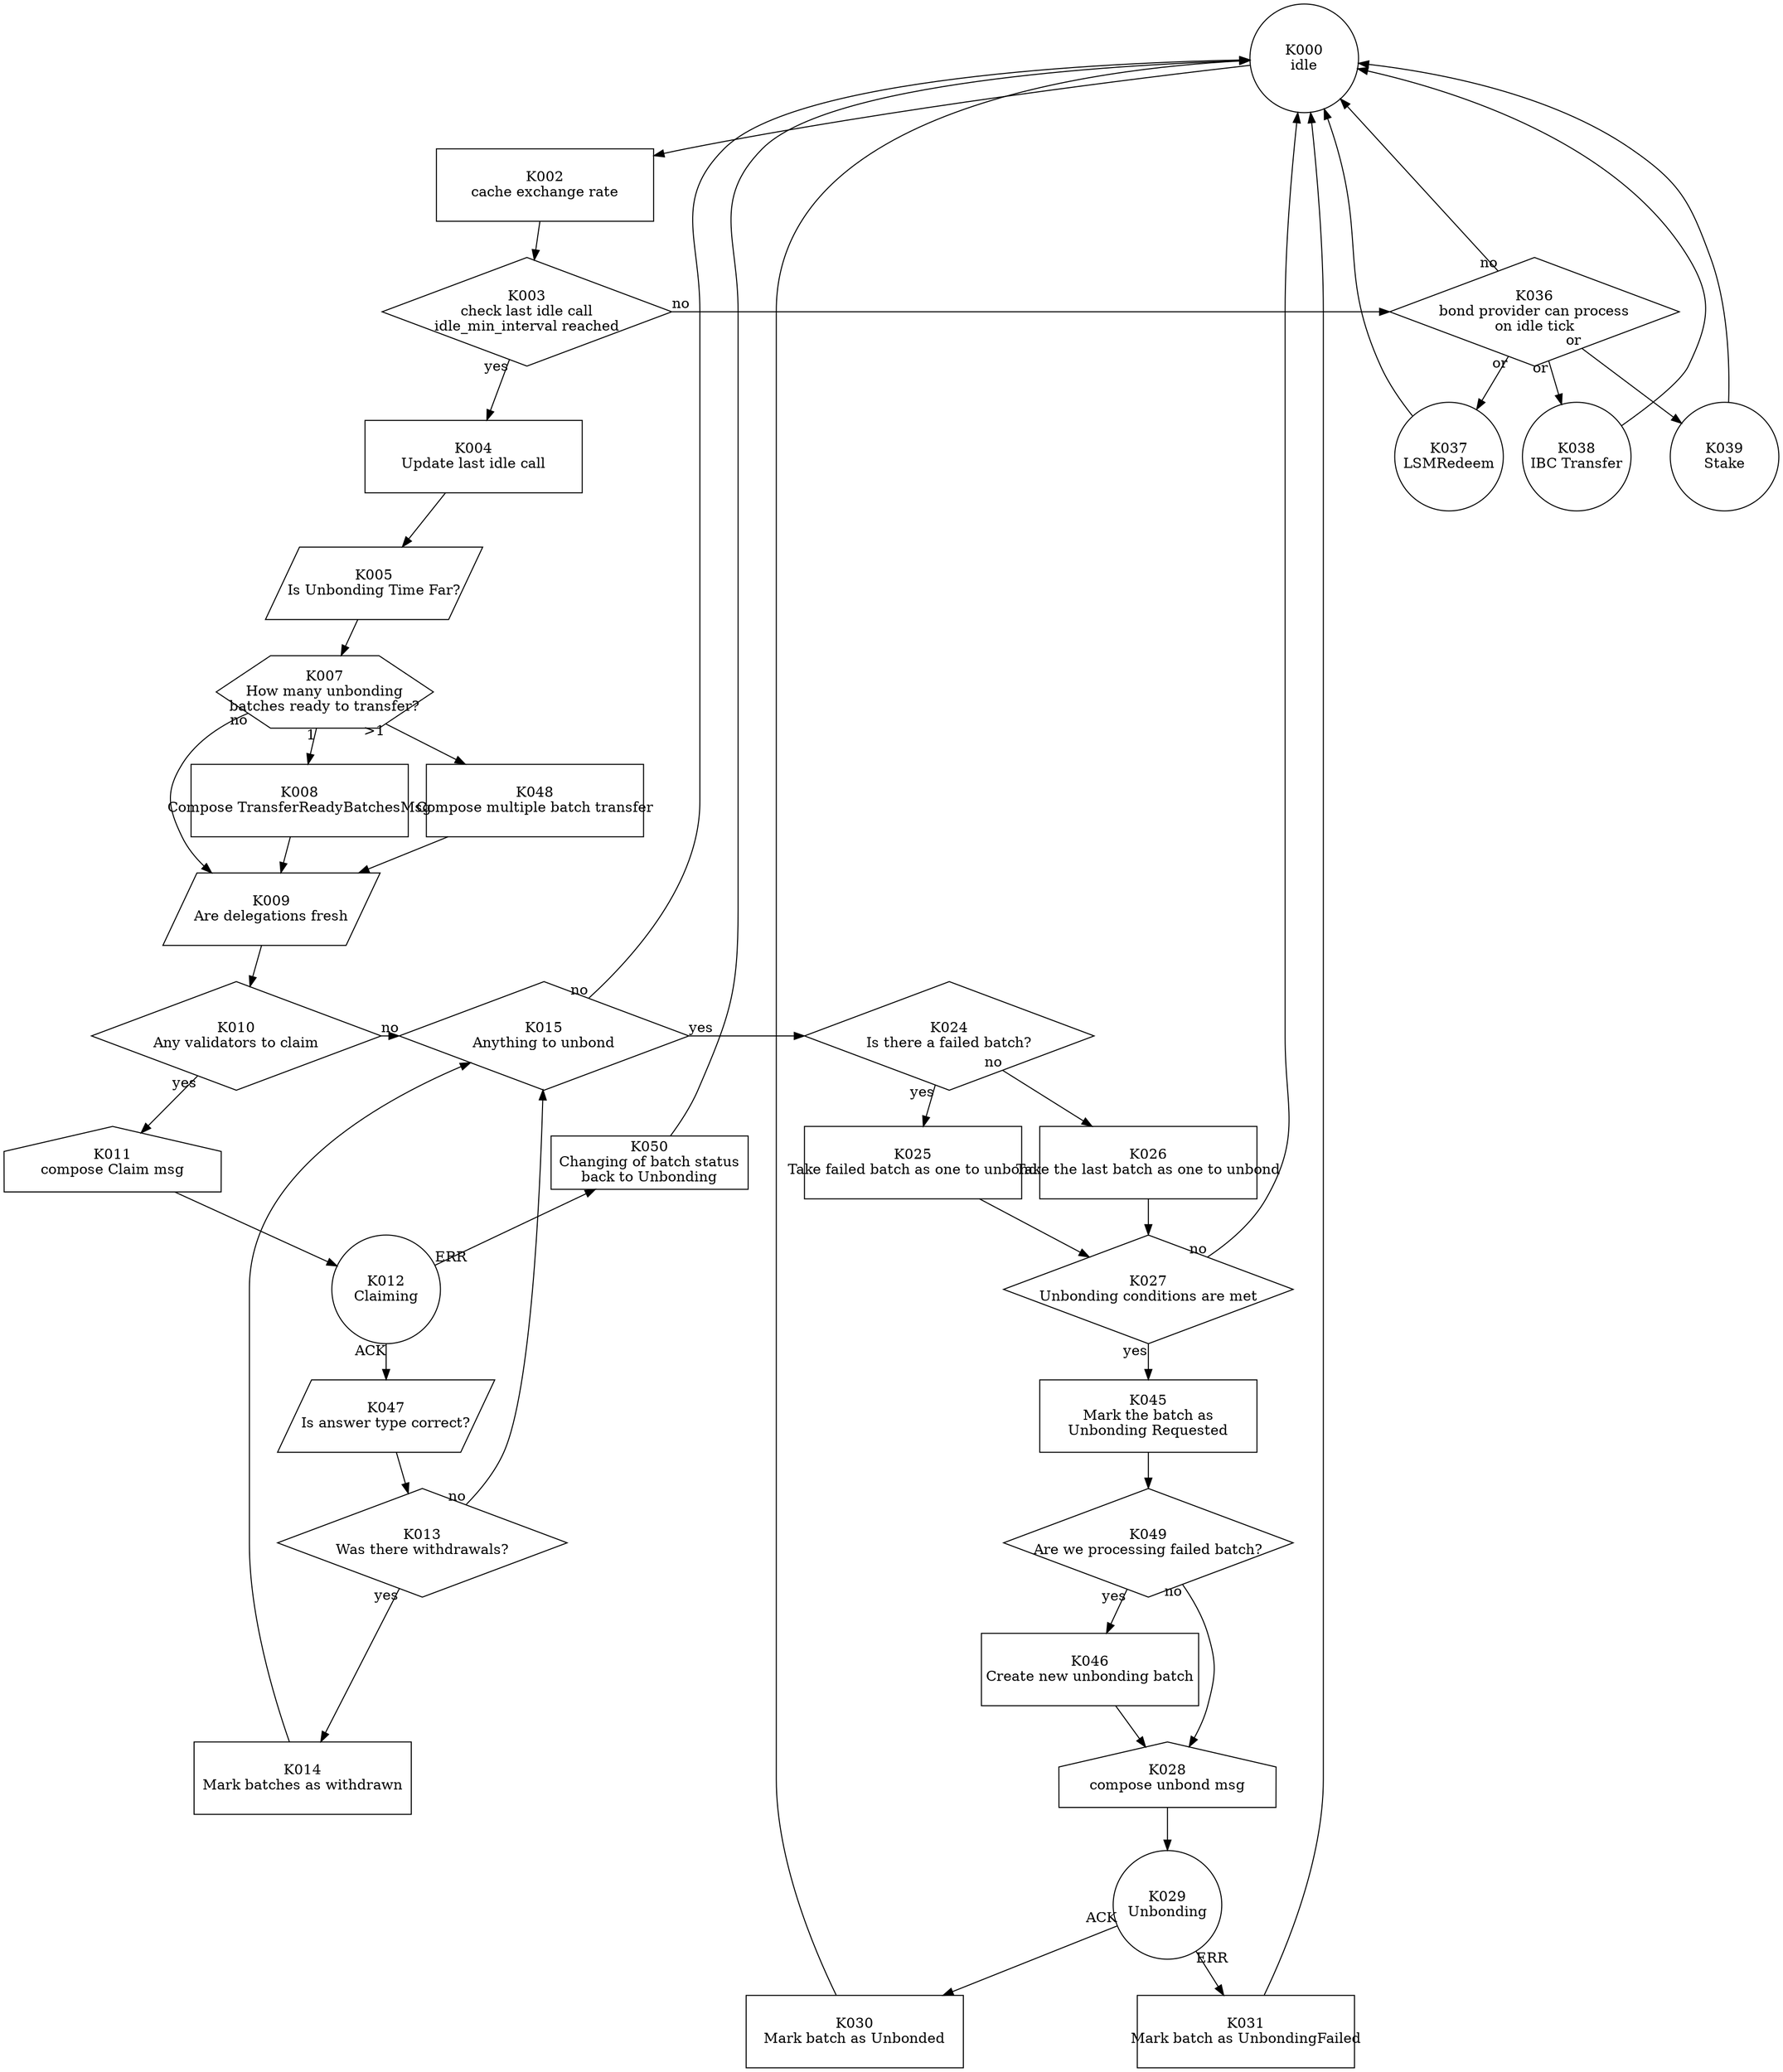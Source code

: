 digraph G {
    layout = dot;
    rankdir = TB;
    
    subgraph {
        rank = same;
        K000 [label = "K000\nidle";shape = circle;fixedsize = true;width = 1.5;height = 1.5;];
    }
    
    subgraph {
        rank = same;
        K002 [label = "K002\ncache exchange rate";shape = box;fixedsize = true;width = 3;height = 1;];
    }
    
    subgraph {
        rank = same;
        K003 [label = "K003\ncheck last idle call\nidle_min_interval reached";shape = diamond;fixedsize = true;width = 4;height = 1.5;];
        K036 [label = "K036\nbond provider can process\non idle tick";shape = diamond;fixedsize = true;width = 4;height = 1.5;];
    }
    
    subgraph {
        rank = same;
        K004 [label = "K004\nUpdate last idle call";shape = box;fixedsize = true;width = 3;height = 1;];
        K037 [label = "K037\nLSMRedeem";shape = circle;fixedsize = true;width = 1.5;height = 1.5;];
        K038 [label = "K038\nIBC Transfer";shape = circle;fixedsize = true;width = 1.5;height = 1.5;];
        K039 [label = "K039\nStake";shape = circle;fixedsize = true;width = 1.5;height = 1.5;];
    }
    
    subgraph {
        rank = same;
        K005 [label = "K005\nIs Unbonding Time Far?";shape = polygon;sides = 4;skew = .4;fixedsize = true;width = 3;height = 1;];
    }
    
    subgraph {
        rank = same;
        K007 [label = "K007\nHow many unbonding\nbatches ready to transfer?";shape = hexagon;fixedsize = true;width = 3;height = 1;];
    }
    
    subgraph {
        rank = same;
        K008 [label = "K008\nCompose TransferReadyBatchesMsg";shape = box;fixedsize = true;width = 3;height = 1;];
        K048 [label = "K048\nCompose multiple batch transfer";shape = box;fixedsize = true;width = 3;height = 1;];
    }
    
    subgraph {
        rank = same;
        K009 [label = "K009\nAre delegations fresh";shape = polygon;sides = 4;skew = .4;fixedsize = true;width = 3;height = 1;];
    }
    
    subgraph {
        rank = same;
        K010 [label = "K010\nAny validators to claim";shape = diamond;fixedsize = true;width = 4;height = 1.5;];
        K015 [label = "K015\nAnything to unbond";shape = diamond;fixedsize = true;width = 4;height = 1.5;];
        K024 [label = "K024\nIs there a failed batch?";shape = diamond;fixedsize = true;width = 4;height = 1.5;];
    }
    
    subgraph {
        rank = same;
        K011 [label = "K011\ncompose Claim msg";shape = house;fixedsize = true;width = 3;height = 1;];
        K025 [label = "K025\nTake failed batch as one to unbond";shape = box;fixedsize = true;width = 3;height = 1;];
        K026 [label = "K026\nTake the last batch as one to unbond";shape = box;fixedsize = true;width = 3;height = 1;];
        K050 [label = "K050\nChanging of batch status\nback to Unbonding";shape = box;];
    }
    
    subgraph {
        rank = same;
        K012 [label = "K012\nClaiming";shape = circle;fixedsize = true;width = 1.5;height = 1.5;];
        K027 [label = "K027\nUnbonding conditions are met";shape = diamond;fixedsize = true;width = 4;height = 1.5;];
    }
    
    subgraph {
        rank = same;
        K047 [label = "K047\nIs answer type correct?";shape = polygon;sides = 4;skew = .4;fixedsize = true;width = 3;height = 1;];
        K045 [label = "K045\nMark the batch as\nUnbonding Requested";shape = box;fixedsize = true;width = 3;height = 1;];
    }
    
    subgraph {
        K046 [label = "K046\nCreate new unbonding batch";shape = box;fixedsize = true;width = 3;height = 1;];
        K013 [label = "K013\nWas there withdrawals?";shape = diamond;fixedsize = true;width = 4;height = 1.5;];
        K049 [label = "K049\nAre we processing failed batch?";shape = diamond;fixedsize = true;width = 4;height = 1.5;];
    }
    
    subgraph {
        rank = same;
        K014 [label = "K014\nMark batches as withdrawn";shape = box;fixedsize = true;width = 3;height = 1;];
        K028 [label = "K028\ncompose unbond msg";shape = house;fixedsize = true;width = 3;height = 1;];
    }
    
    subgraph {
        rank = same;
        K029 [label = "K029\nUnbonding";shape = circle;fixedsize = true;width = 1.5;height = 1.5;];
    }
    
    subgraph {
        rank = same;
        
        K030 [label = "K030\nMark batch as Unbonded";shape = box;fixedsize = true;width = 3;height = 1;];
        K031 [label = "K031\nMark batch as UnbondingFailed";shape = box;fixedsize = true;width = 3;height = 1;];
    }
    
    K000 -> K002;
    K002 -> K003;
    K003 -> K036 [taillabel = "no";];
    
    K036 -> K000 [taillabel = "no";];
    
    K036 -> K037 [taillabel = "or";];
    K037 -> K000;
    
    K036 -> K038 [taillabel = "or";];
    K038 -> K000;
    
    K036 -> K039 [taillabel = "or";];
    K039 -> K000;
    
    K003 -> K004 [taillabel = "yes";];
    K004 -> K005;
    K005 -> K007;
    
    K007 -> K008 [taillabel = "1";];
    K007 -> K048 [taillabel = ">1";];
    K007 -> K009 [taillabel = "no";];
    
    K008 -> K009;
    K048 -> K009;
    
    K009 -> K010;
    K010 -> K015 [taillabel = "no";];
    
    K015 -> K000 [taillabel = "no";];
    
    K015 -> K024 [taillabel = "yes";];
    
    K024 -> K025 [taillabel = "yes";];
    K028 -> K029;
    
    K024 -> K026 [taillabel = "no";];
    K010 -> K011 [taillabel = "yes";];
    K011 -> K012;
    
    K013 -> K014 [taillabel = "yes";];
    K013 -> K015 [taillabel = "no";];
    
    K012 -> K047 [taillabel = "ACK";];
    K012 -> K050 [taillabel = "ERR";];
    K050 -> K000;
    K047 -> K013;
    K014 -> K015;
    
    K029 -> K030 [taillabel = "ACK";];
    K029 -> K031 [taillabel = "ERR";];
    
    K030 -> K000;
    K031 -> K000;
    K025 -> K027;
    K026 -> K027;
    
    K027 -> K045 [taillabel = "yes";];
    K027 -> K000 [taillabel = "no";];
    K045 -> K049;
    K049 -> K046 [taillabel = "yes";];
    K049 -> K028 [taillabel = "no";];
    K046 -> K028;
}